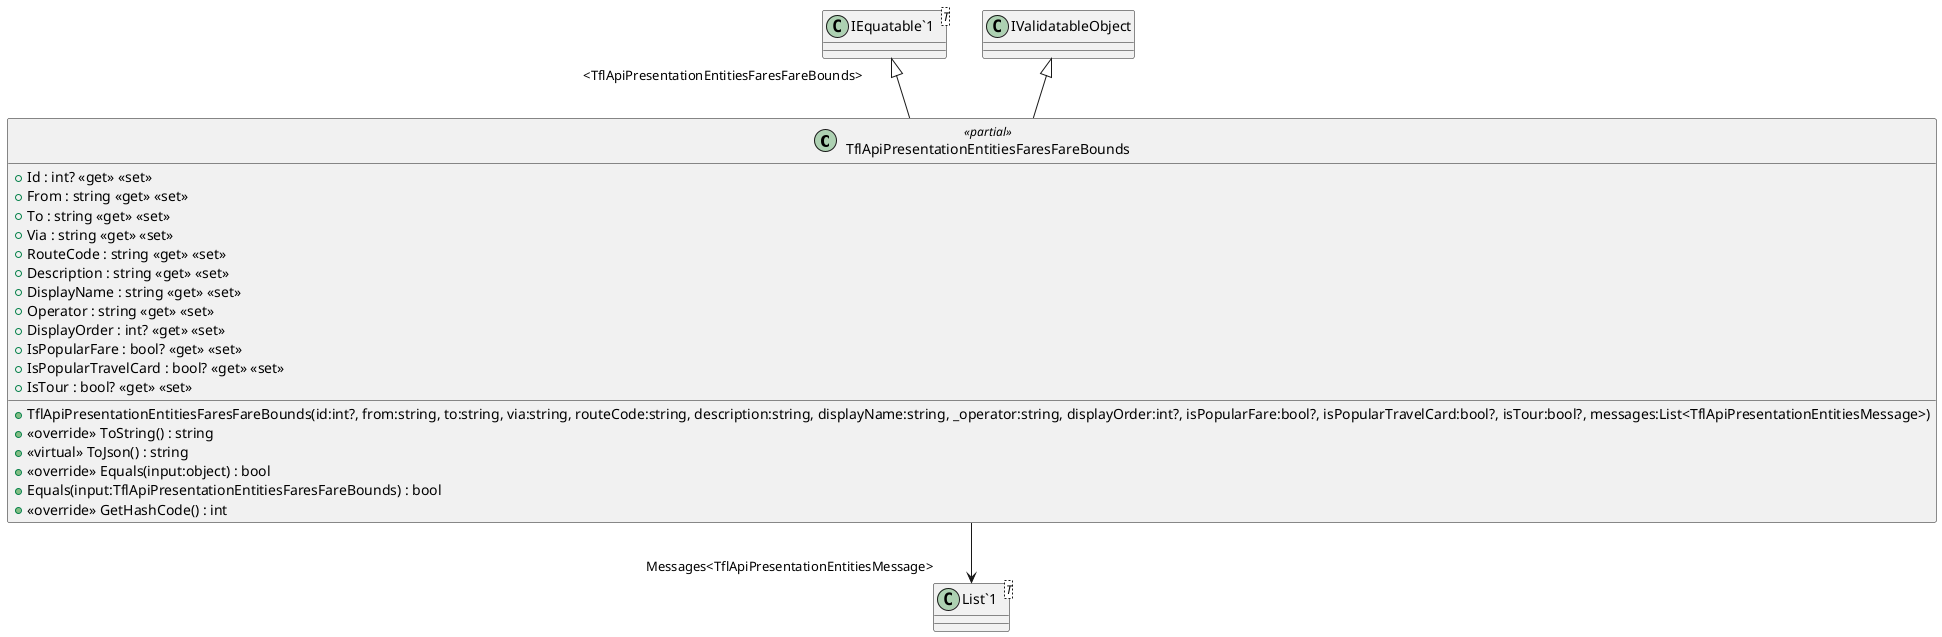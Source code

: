 @startuml
class TflApiPresentationEntitiesFaresFareBounds <<partial>> {
    + TflApiPresentationEntitiesFaresFareBounds(id:int?, from:string, to:string, via:string, routeCode:string, description:string, displayName:string, _operator:string, displayOrder:int?, isPopularFare:bool?, isPopularTravelCard:bool?, isTour:bool?, messages:List<TflApiPresentationEntitiesMessage>)
    + Id : int? <<get>> <<set>>
    + From : string <<get>> <<set>>
    + To : string <<get>> <<set>>
    + Via : string <<get>> <<set>>
    + RouteCode : string <<get>> <<set>>
    + Description : string <<get>> <<set>>
    + DisplayName : string <<get>> <<set>>
    + Operator : string <<get>> <<set>>
    + DisplayOrder : int? <<get>> <<set>>
    + IsPopularFare : bool? <<get>> <<set>>
    + IsPopularTravelCard : bool? <<get>> <<set>>
    + IsTour : bool? <<get>> <<set>>
    + <<override>> ToString() : string
    + <<virtual>> ToJson() : string
    + <<override>> Equals(input:object) : bool
    + Equals(input:TflApiPresentationEntitiesFaresFareBounds) : bool
    + <<override>> GetHashCode() : int
}
class "IEquatable`1"<T> {
}
class "List`1"<T> {
}
"IEquatable`1" "<TflApiPresentationEntitiesFaresFareBounds>" <|-- TflApiPresentationEntitiesFaresFareBounds
IValidatableObject <|-- TflApiPresentationEntitiesFaresFareBounds
TflApiPresentationEntitiesFaresFareBounds --> "Messages<TflApiPresentationEntitiesMessage>" "List`1"
@enduml
